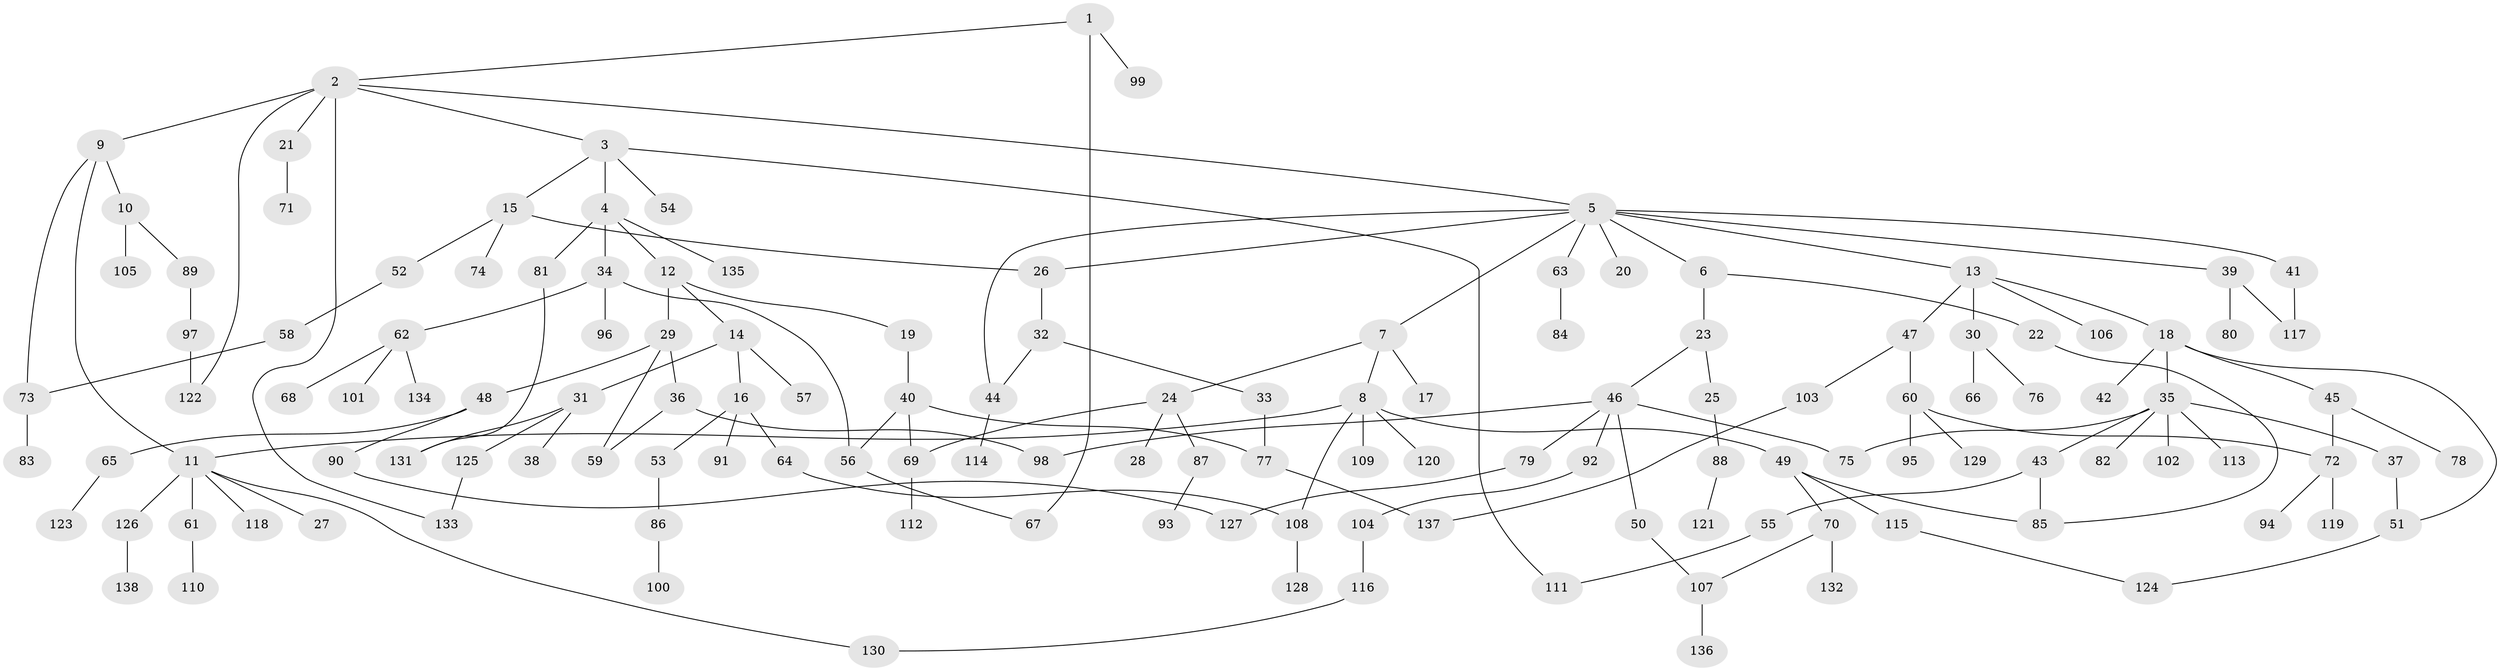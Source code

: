 // Generated by graph-tools (version 1.1) at 2025/10/02/27/25 16:10:51]
// undirected, 138 vertices, 163 edges
graph export_dot {
graph [start="1"]
  node [color=gray90,style=filled];
  1;
  2;
  3;
  4;
  5;
  6;
  7;
  8;
  9;
  10;
  11;
  12;
  13;
  14;
  15;
  16;
  17;
  18;
  19;
  20;
  21;
  22;
  23;
  24;
  25;
  26;
  27;
  28;
  29;
  30;
  31;
  32;
  33;
  34;
  35;
  36;
  37;
  38;
  39;
  40;
  41;
  42;
  43;
  44;
  45;
  46;
  47;
  48;
  49;
  50;
  51;
  52;
  53;
  54;
  55;
  56;
  57;
  58;
  59;
  60;
  61;
  62;
  63;
  64;
  65;
  66;
  67;
  68;
  69;
  70;
  71;
  72;
  73;
  74;
  75;
  76;
  77;
  78;
  79;
  80;
  81;
  82;
  83;
  84;
  85;
  86;
  87;
  88;
  89;
  90;
  91;
  92;
  93;
  94;
  95;
  96;
  97;
  98;
  99;
  100;
  101;
  102;
  103;
  104;
  105;
  106;
  107;
  108;
  109;
  110;
  111;
  112;
  113;
  114;
  115;
  116;
  117;
  118;
  119;
  120;
  121;
  122;
  123;
  124;
  125;
  126;
  127;
  128;
  129;
  130;
  131;
  132;
  133;
  134;
  135;
  136;
  137;
  138;
  1 -- 2;
  1 -- 99;
  1 -- 67;
  2 -- 3;
  2 -- 5;
  2 -- 9;
  2 -- 21;
  2 -- 122;
  2 -- 133;
  3 -- 4;
  3 -- 15;
  3 -- 54;
  3 -- 111;
  4 -- 12;
  4 -- 34;
  4 -- 81;
  4 -- 135;
  5 -- 6;
  5 -- 7;
  5 -- 13;
  5 -- 20;
  5 -- 39;
  5 -- 41;
  5 -- 63;
  5 -- 26;
  5 -- 44;
  6 -- 22;
  6 -- 23;
  7 -- 8;
  7 -- 17;
  7 -- 24;
  8 -- 49;
  8 -- 109;
  8 -- 120;
  8 -- 11;
  8 -- 108;
  9 -- 10;
  9 -- 11;
  9 -- 73;
  10 -- 89;
  10 -- 105;
  11 -- 27;
  11 -- 61;
  11 -- 118;
  11 -- 126;
  11 -- 130;
  12 -- 14;
  12 -- 19;
  12 -- 29;
  13 -- 18;
  13 -- 30;
  13 -- 47;
  13 -- 106;
  14 -- 16;
  14 -- 31;
  14 -- 57;
  15 -- 26;
  15 -- 52;
  15 -- 74;
  16 -- 53;
  16 -- 64;
  16 -- 91;
  18 -- 35;
  18 -- 42;
  18 -- 45;
  18 -- 51;
  19 -- 40;
  21 -- 71;
  22 -- 85;
  23 -- 25;
  23 -- 46;
  24 -- 28;
  24 -- 69;
  24 -- 87;
  25 -- 88;
  26 -- 32;
  29 -- 36;
  29 -- 48;
  29 -- 59;
  30 -- 66;
  30 -- 76;
  31 -- 38;
  31 -- 125;
  31 -- 131;
  32 -- 33;
  32 -- 44;
  33 -- 77;
  34 -- 62;
  34 -- 96;
  34 -- 56;
  35 -- 37;
  35 -- 43;
  35 -- 82;
  35 -- 102;
  35 -- 113;
  35 -- 75;
  36 -- 59;
  36 -- 98;
  37 -- 51;
  39 -- 80;
  39 -- 117;
  40 -- 56;
  40 -- 77;
  40 -- 69;
  41 -- 117;
  43 -- 55;
  43 -- 85;
  44 -- 114;
  45 -- 72;
  45 -- 78;
  46 -- 50;
  46 -- 75;
  46 -- 79;
  46 -- 92;
  46 -- 98;
  47 -- 60;
  47 -- 103;
  48 -- 65;
  48 -- 90;
  49 -- 70;
  49 -- 115;
  49 -- 85;
  50 -- 107;
  51 -- 124;
  52 -- 58;
  53 -- 86;
  55 -- 111;
  56 -- 67;
  58 -- 73;
  60 -- 95;
  60 -- 129;
  60 -- 72;
  61 -- 110;
  62 -- 68;
  62 -- 101;
  62 -- 134;
  63 -- 84;
  64 -- 108;
  65 -- 123;
  69 -- 112;
  70 -- 132;
  70 -- 107;
  72 -- 94;
  72 -- 119;
  73 -- 83;
  77 -- 137;
  79 -- 127;
  81 -- 131;
  86 -- 100;
  87 -- 93;
  88 -- 121;
  89 -- 97;
  90 -- 127;
  92 -- 104;
  97 -- 122;
  103 -- 137;
  104 -- 116;
  107 -- 136;
  108 -- 128;
  115 -- 124;
  116 -- 130;
  125 -- 133;
  126 -- 138;
}
